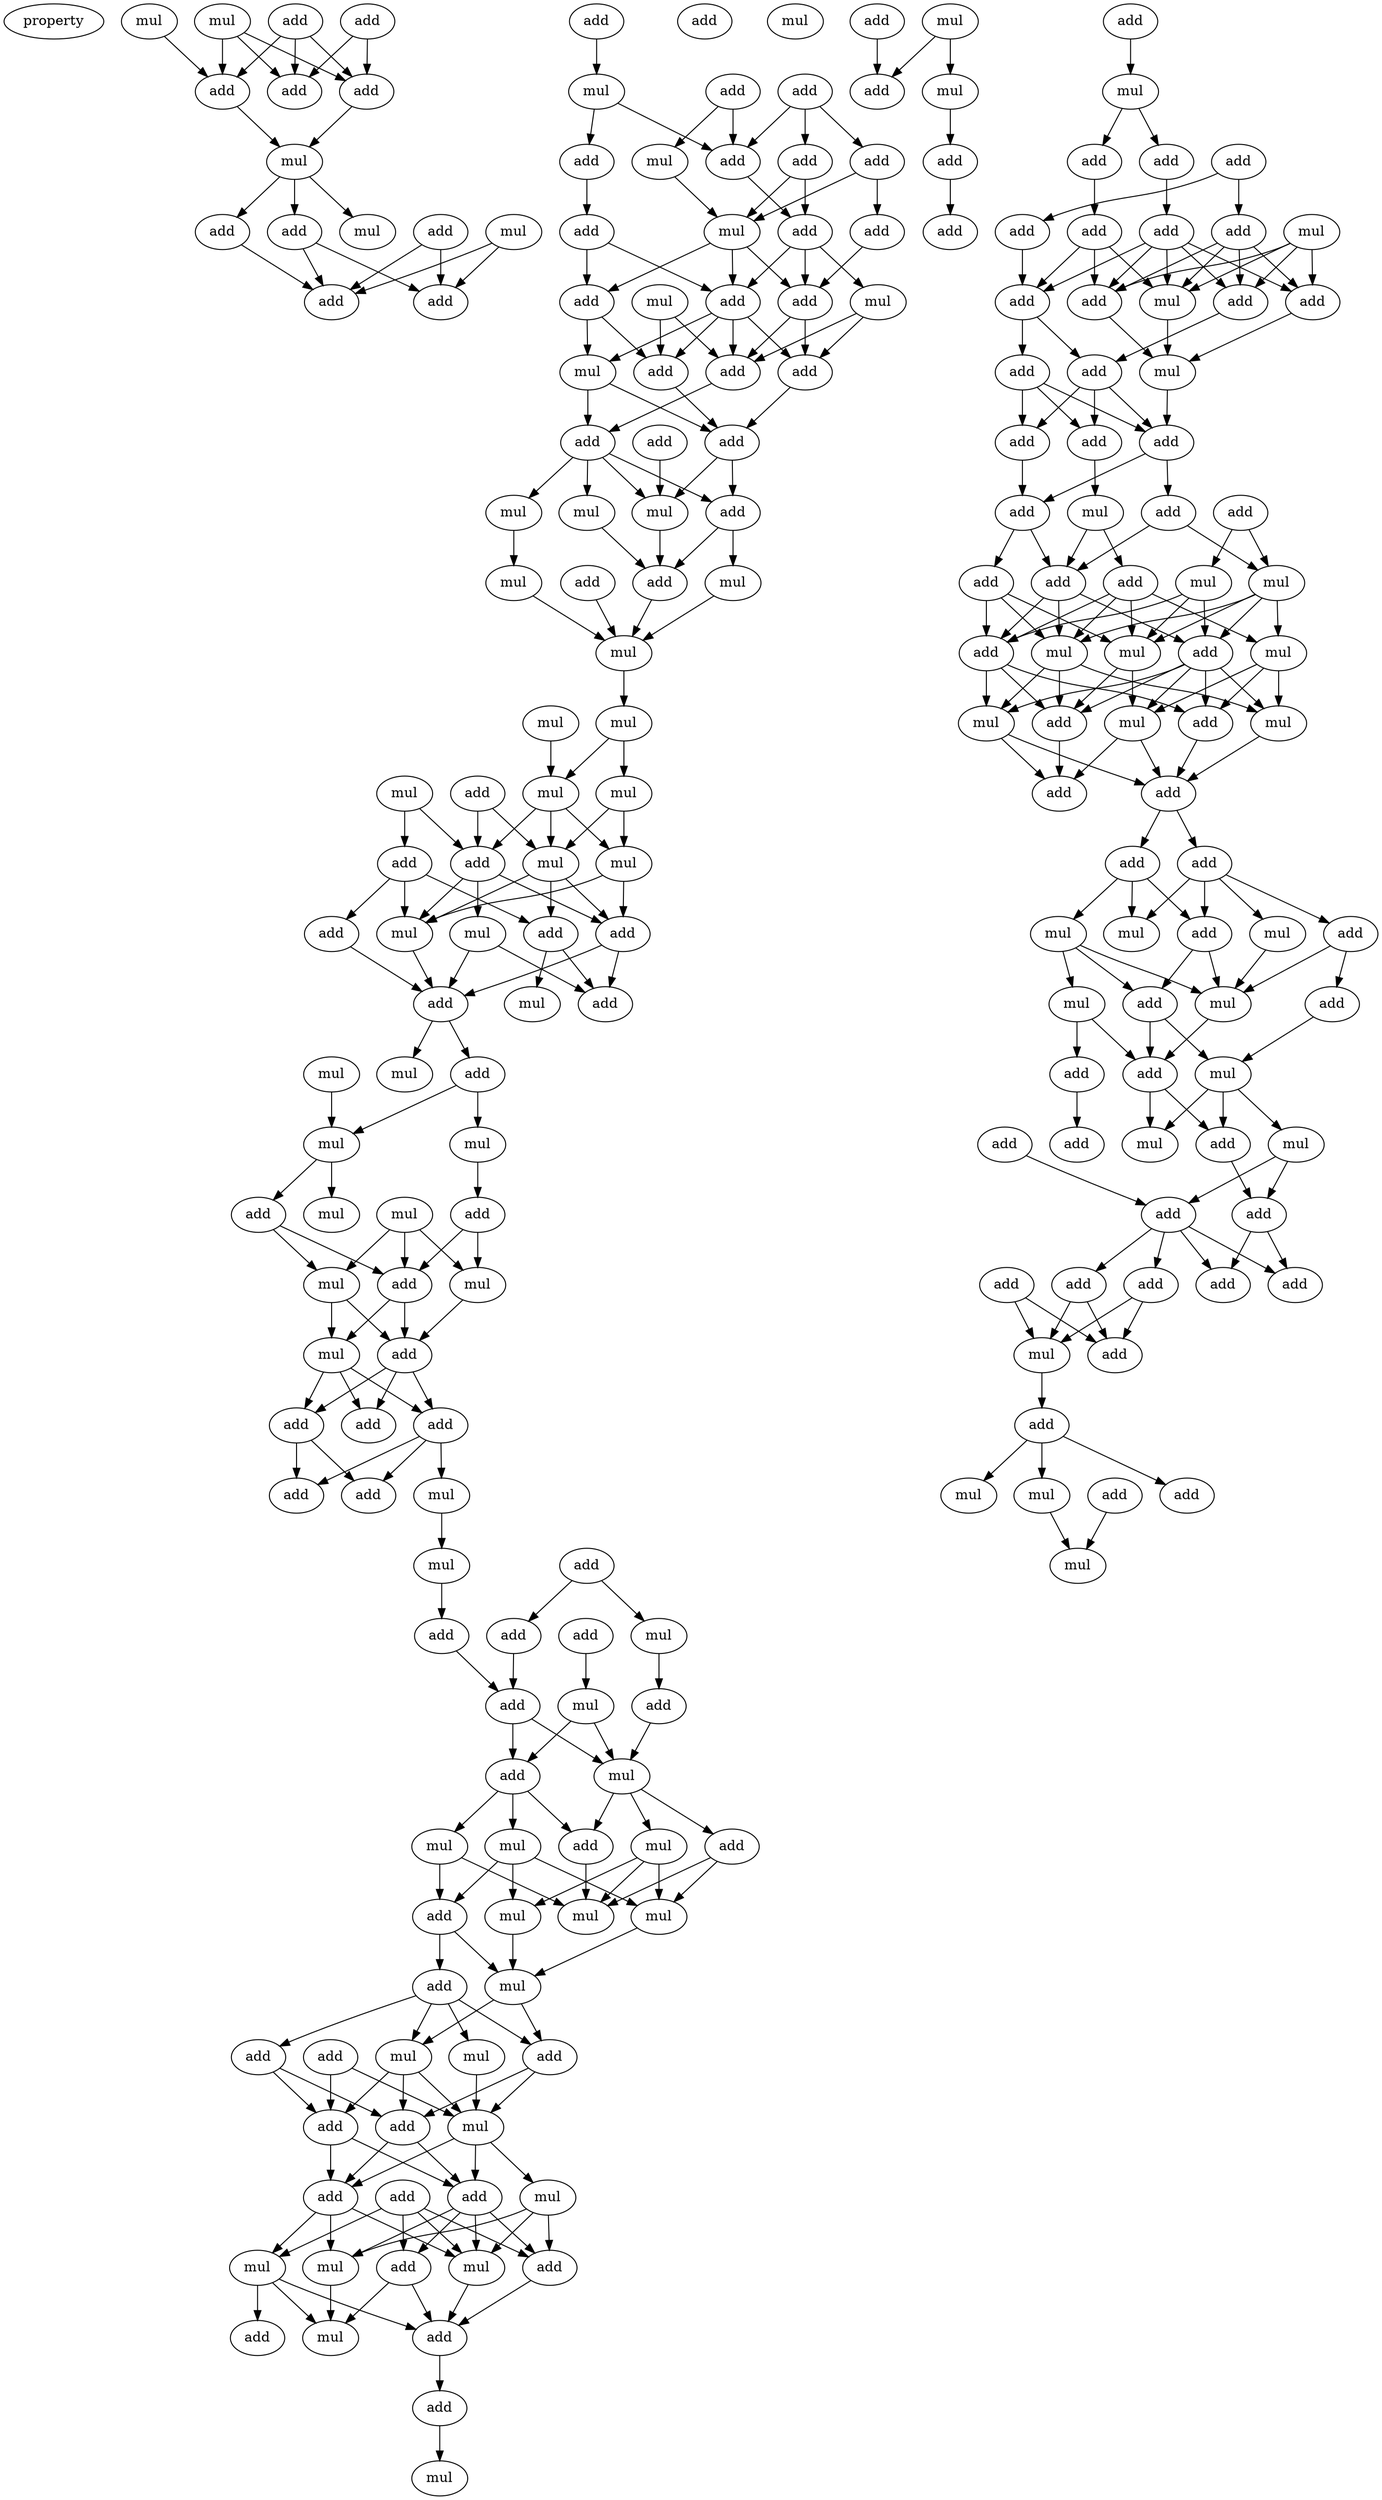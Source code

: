 digraph {
    node [fontcolor=black]
    property [mul=2,lf=1.1]
    0 [ label = mul ];
    1 [ label = mul ];
    2 [ label = add ];
    3 [ label = add ];
    4 [ label = add ];
    5 [ label = add ];
    6 [ label = add ];
    7 [ label = mul ];
    8 [ label = add ];
    9 [ label = add ];
    10 [ label = mul ];
    11 [ label = add ];
    12 [ label = mul ];
    13 [ label = add ];
    14 [ label = add ];
    15 [ label = add ];
    16 [ label = add ];
    17 [ label = add ];
    18 [ label = mul ];
    19 [ label = add ];
    20 [ label = mul ];
    21 [ label = add ];
    22 [ label = add ];
    23 [ label = add ];
    24 [ label = add ];
    25 [ label = add ];
    26 [ label = add ];
    27 [ label = mul ];
    28 [ label = add ];
    29 [ label = mul ];
    30 [ label = add ];
    31 [ label = add ];
    32 [ label = mul ];
    33 [ label = add ];
    34 [ label = add ];
    35 [ label = mul ];
    36 [ label = add ];
    37 [ label = add ];
    38 [ label = add ];
    39 [ label = add ];
    40 [ label = add ];
    41 [ label = mul ];
    42 [ label = mul ];
    43 [ label = mul ];
    44 [ label = add ];
    45 [ label = add ];
    46 [ label = mul ];
    47 [ label = mul ];
    48 [ label = mul ];
    49 [ label = mul ];
    50 [ label = mul ];
    51 [ label = mul ];
    52 [ label = mul ];
    53 [ label = mul ];
    54 [ label = add ];
    55 [ label = mul ];
    56 [ label = add ];
    57 [ label = mul ];
    58 [ label = add ];
    59 [ label = mul ];
    60 [ label = add ];
    61 [ label = add ];
    62 [ label = add ];
    63 [ label = mul ];
    64 [ label = add ];
    65 [ label = mul ];
    66 [ label = add ];
    67 [ label = add ];
    68 [ label = mul ];
    69 [ label = mul ];
    70 [ label = mul ];
    71 [ label = mul ];
    72 [ label = add ];
    73 [ label = mul ];
    74 [ label = add ];
    75 [ label = mul ];
    76 [ label = add ];
    77 [ label = mul ];
    78 [ label = mul ];
    79 [ label = add ];
    80 [ label = mul ];
    81 [ label = add ];
    82 [ label = add ];
    83 [ label = add ];
    84 [ label = add ];
    85 [ label = add ];
    86 [ label = mul ];
    87 [ label = mul ];
    88 [ label = add ];
    89 [ label = add ];
    90 [ label = add ];
    91 [ label = mul ];
    92 [ label = add ];
    93 [ label = add ];
    94 [ label = add ];
    95 [ label = mul ];
    96 [ label = add ];
    97 [ label = mul ];
    98 [ label = mul ];
    99 [ label = add ];
    100 [ label = mul ];
    101 [ label = add ];
    102 [ label = mul ];
    103 [ label = mul ];
    104 [ label = add ];
    105 [ label = mul ];
    106 [ label = mul ];
    107 [ label = add ];
    108 [ label = mul ];
    109 [ label = add ];
    110 [ label = mul ];
    111 [ label = add ];
    112 [ label = mul ];
    113 [ label = add ];
    114 [ label = add ];
    115 [ label = mul ];
    116 [ label = add ];
    117 [ label = mul ];
    118 [ label = add ];
    119 [ label = add ];
    120 [ label = add ];
    121 [ label = mul ];
    122 [ label = mul ];
    123 [ label = add ];
    124 [ label = add ];
    125 [ label = mul ];
    126 [ label = add ];
    127 [ label = mul ];
    128 [ label = add ];
    129 [ label = add ];
    130 [ label = add ];
    131 [ label = mul ];
    132 [ label = mul ];
    133 [ label = add ];
    134 [ label = mul ];
    135 [ label = mul ];
    136 [ label = add ];
    137 [ label = add ];
    138 [ label = add ];
    139 [ label = mul ];
    140 [ label = add ];
    141 [ label = add ];
    142 [ label = add ];
    143 [ label = add ];
    144 [ label = add ];
    145 [ label = add ];
    146 [ label = mul ];
    147 [ label = add ];
    148 [ label = add ];
    149 [ label = add ];
    150 [ label = add ];
    151 [ label = add ];
    152 [ label = mul ];
    153 [ label = add ];
    154 [ label = add ];
    155 [ label = add ];
    156 [ label = mul ];
    157 [ label = add ];
    158 [ label = add ];
    159 [ label = add ];
    160 [ label = add ];
    161 [ label = add ];
    162 [ label = add ];
    163 [ label = mul ];
    164 [ label = add ];
    165 [ label = add ];
    166 [ label = mul ];
    167 [ label = add ];
    168 [ label = mul ];
    169 [ label = mul ];
    170 [ label = mul ];
    171 [ label = mul ];
    172 [ label = add ];
    173 [ label = add ];
    174 [ label = add ];
    175 [ label = mul ];
    176 [ label = add ];
    177 [ label = mul ];
    178 [ label = mul ];
    179 [ label = add ];
    180 [ label = add ];
    181 [ label = add ];
    182 [ label = add ];
    183 [ label = add ];
    184 [ label = mul ];
    185 [ label = mul ];
    186 [ label = mul ];
    187 [ label = add ];
    188 [ label = mul ];
    189 [ label = add ];
    190 [ label = mul ];
    191 [ label = add ];
    192 [ label = add ];
    193 [ label = add ];
    194 [ label = mul ];
    195 [ label = add ];
    196 [ label = add ];
    197 [ label = add ];
    198 [ label = mul ];
    199 [ label = mul ];
    200 [ label = add ];
    201 [ label = add ];
    202 [ label = add ];
    203 [ label = add ];
    204 [ label = add ];
    205 [ label = add ];
    206 [ label = add ];
    207 [ label = mul ];
    208 [ label = add ];
    209 [ label = add ];
    210 [ label = mul ];
    211 [ label = mul ];
    212 [ label = add ];
    213 [ label = add ];
    214 [ label = mul ];
    0 -> 4 [ name = 0 ];
    0 -> 5 [ name = 1 ];
    0 -> 6 [ name = 2 ];
    1 -> 4 [ name = 3 ];
    2 -> 5 [ name = 4 ];
    2 -> 6 [ name = 5 ];
    3 -> 4 [ name = 6 ];
    3 -> 5 [ name = 7 ];
    3 -> 6 [ name = 8 ];
    4 -> 7 [ name = 9 ];
    6 -> 7 [ name = 10 ];
    7 -> 8 [ name = 11 ];
    7 -> 9 [ name = 12 ];
    7 -> 10 [ name = 13 ];
    8 -> 13 [ name = 14 ];
    8 -> 14 [ name = 15 ];
    9 -> 13 [ name = 16 ];
    11 -> 13 [ name = 17 ];
    11 -> 14 [ name = 18 ];
    12 -> 13 [ name = 19 ];
    12 -> 14 [ name = 20 ];
    15 -> 18 [ name = 21 ];
    16 -> 21 [ name = 22 ];
    16 -> 22 [ name = 23 ];
    16 -> 23 [ name = 24 ];
    17 -> 20 [ name = 25 ];
    17 -> 22 [ name = 26 ];
    18 -> 19 [ name = 27 ];
    18 -> 22 [ name = 28 ];
    19 -> 24 [ name = 29 ];
    20 -> 27 [ name = 30 ];
    21 -> 26 [ name = 31 ];
    21 -> 27 [ name = 32 ];
    22 -> 26 [ name = 33 ];
    23 -> 25 [ name = 34 ];
    23 -> 27 [ name = 35 ];
    24 -> 28 [ name = 36 ];
    24 -> 31 [ name = 37 ];
    25 -> 30 [ name = 38 ];
    26 -> 28 [ name = 39 ];
    26 -> 30 [ name = 40 ];
    26 -> 32 [ name = 41 ];
    27 -> 28 [ name = 42 ];
    27 -> 30 [ name = 43 ];
    27 -> 31 [ name = 44 ];
    28 -> 33 [ name = 45 ];
    28 -> 34 [ name = 46 ];
    28 -> 35 [ name = 47 ];
    28 -> 36 [ name = 48 ];
    29 -> 34 [ name = 49 ];
    29 -> 36 [ name = 50 ];
    30 -> 33 [ name = 51 ];
    30 -> 36 [ name = 52 ];
    31 -> 34 [ name = 53 ];
    31 -> 35 [ name = 54 ];
    32 -> 33 [ name = 55 ];
    32 -> 36 [ name = 56 ];
    33 -> 38 [ name = 57 ];
    34 -> 38 [ name = 58 ];
    35 -> 37 [ name = 59 ];
    35 -> 38 [ name = 60 ];
    36 -> 37 [ name = 61 ];
    37 -> 40 [ name = 62 ];
    37 -> 41 [ name = 63 ];
    37 -> 42 [ name = 64 ];
    37 -> 43 [ name = 65 ];
    38 -> 40 [ name = 66 ];
    38 -> 43 [ name = 67 ];
    39 -> 43 [ name = 68 ];
    40 -> 44 [ name = 69 ];
    40 -> 47 [ name = 70 ];
    41 -> 44 [ name = 71 ];
    42 -> 46 [ name = 72 ];
    43 -> 44 [ name = 73 ];
    44 -> 48 [ name = 74 ];
    45 -> 48 [ name = 75 ];
    46 -> 48 [ name = 76 ];
    47 -> 48 [ name = 77 ];
    48 -> 50 [ name = 78 ];
    49 -> 51 [ name = 79 ];
    50 -> 51 [ name = 80 ];
    50 -> 52 [ name = 81 ];
    51 -> 55 [ name = 82 ];
    51 -> 57 [ name = 83 ];
    51 -> 58 [ name = 84 ];
    52 -> 55 [ name = 85 ];
    52 -> 57 [ name = 86 ];
    53 -> 56 [ name = 87 ];
    53 -> 58 [ name = 88 ];
    54 -> 57 [ name = 89 ];
    54 -> 58 [ name = 90 ];
    55 -> 59 [ name = 91 ];
    55 -> 60 [ name = 92 ];
    56 -> 59 [ name = 93 ];
    56 -> 61 [ name = 94 ];
    56 -> 62 [ name = 95 ];
    57 -> 59 [ name = 96 ];
    57 -> 60 [ name = 97 ];
    57 -> 61 [ name = 98 ];
    58 -> 59 [ name = 99 ];
    58 -> 60 [ name = 100 ];
    58 -> 63 [ name = 101 ];
    59 -> 64 [ name = 102 ];
    60 -> 64 [ name = 103 ];
    60 -> 66 [ name = 104 ];
    61 -> 65 [ name = 105 ];
    61 -> 66 [ name = 106 ];
    62 -> 64 [ name = 107 ];
    63 -> 64 [ name = 108 ];
    63 -> 66 [ name = 109 ];
    64 -> 67 [ name = 110 ];
    64 -> 69 [ name = 111 ];
    67 -> 70 [ name = 112 ];
    67 -> 71 [ name = 113 ];
    68 -> 70 [ name = 114 ];
    70 -> 73 [ name = 115 ];
    70 -> 74 [ name = 116 ];
    71 -> 72 [ name = 117 ];
    72 -> 76 [ name = 118 ];
    72 -> 77 [ name = 119 ];
    74 -> 76 [ name = 120 ];
    74 -> 78 [ name = 121 ];
    75 -> 76 [ name = 122 ];
    75 -> 77 [ name = 123 ];
    75 -> 78 [ name = 124 ];
    76 -> 79 [ name = 125 ];
    76 -> 80 [ name = 126 ];
    77 -> 79 [ name = 127 ];
    78 -> 79 [ name = 128 ];
    78 -> 80 [ name = 129 ];
    79 -> 81 [ name = 130 ];
    79 -> 82 [ name = 131 ];
    79 -> 83 [ name = 132 ];
    80 -> 81 [ name = 133 ];
    80 -> 82 [ name = 134 ];
    80 -> 83 [ name = 135 ];
    81 -> 84 [ name = 136 ];
    81 -> 85 [ name = 137 ];
    83 -> 84 [ name = 138 ];
    83 -> 85 [ name = 139 ];
    83 -> 86 [ name = 140 ];
    86 -> 87 [ name = 141 ];
    87 -> 92 [ name = 142 ];
    88 -> 89 [ name = 143 ];
    88 -> 91 [ name = 144 ];
    89 -> 94 [ name = 145 ];
    90 -> 95 [ name = 146 ];
    91 -> 93 [ name = 147 ];
    92 -> 94 [ name = 148 ];
    93 -> 97 [ name = 149 ];
    94 -> 96 [ name = 150 ];
    94 -> 97 [ name = 151 ];
    95 -> 96 [ name = 152 ];
    95 -> 97 [ name = 153 ];
    96 -> 99 [ name = 154 ];
    96 -> 100 [ name = 155 ];
    96 -> 102 [ name = 156 ];
    97 -> 98 [ name = 157 ];
    97 -> 99 [ name = 158 ];
    97 -> 101 [ name = 159 ];
    98 -> 103 [ name = 160 ];
    98 -> 105 [ name = 161 ];
    98 -> 106 [ name = 162 ];
    99 -> 103 [ name = 163 ];
    100 -> 104 [ name = 164 ];
    100 -> 105 [ name = 165 ];
    100 -> 106 [ name = 166 ];
    101 -> 103 [ name = 167 ];
    101 -> 106 [ name = 168 ];
    102 -> 103 [ name = 169 ];
    102 -> 104 [ name = 170 ];
    104 -> 107 [ name = 171 ];
    104 -> 108 [ name = 172 ];
    105 -> 108 [ name = 173 ];
    106 -> 108 [ name = 174 ];
    107 -> 110 [ name = 175 ];
    107 -> 111 [ name = 176 ];
    107 -> 112 [ name = 177 ];
    107 -> 113 [ name = 178 ];
    108 -> 110 [ name = 179 ];
    108 -> 111 [ name = 180 ];
    109 -> 114 [ name = 181 ];
    109 -> 115 [ name = 182 ];
    110 -> 114 [ name = 183 ];
    110 -> 115 [ name = 184 ];
    110 -> 116 [ name = 185 ];
    111 -> 115 [ name = 186 ];
    111 -> 116 [ name = 187 ];
    112 -> 115 [ name = 188 ];
    113 -> 114 [ name = 189 ];
    113 -> 116 [ name = 190 ];
    114 -> 118 [ name = 191 ];
    114 -> 120 [ name = 192 ];
    115 -> 117 [ name = 193 ];
    115 -> 118 [ name = 194 ];
    115 -> 120 [ name = 195 ];
    116 -> 118 [ name = 196 ];
    116 -> 120 [ name = 197 ];
    117 -> 122 [ name = 198 ];
    117 -> 123 [ name = 199 ];
    117 -> 125 [ name = 200 ];
    118 -> 122 [ name = 201 ];
    118 -> 123 [ name = 202 ];
    118 -> 124 [ name = 203 ];
    118 -> 125 [ name = 204 ];
    119 -> 121 [ name = 205 ];
    119 -> 122 [ name = 206 ];
    119 -> 123 [ name = 207 ];
    119 -> 124 [ name = 208 ];
    120 -> 121 [ name = 209 ];
    120 -> 122 [ name = 210 ];
    120 -> 125 [ name = 211 ];
    121 -> 126 [ name = 212 ];
    121 -> 127 [ name = 213 ];
    121 -> 128 [ name = 214 ];
    122 -> 126 [ name = 215 ];
    123 -> 126 [ name = 216 ];
    124 -> 126 [ name = 217 ];
    124 -> 127 [ name = 218 ];
    125 -> 127 [ name = 219 ];
    126 -> 129 [ name = 220 ];
    129 -> 132 [ name = 221 ];
    133 -> 136 [ name = 222 ];
    134 -> 135 [ name = 223 ];
    134 -> 136 [ name = 224 ];
    135 -> 138 [ name = 225 ];
    137 -> 139 [ name = 226 ];
    138 -> 140 [ name = 227 ];
    139 -> 142 [ name = 228 ];
    139 -> 143 [ name = 229 ];
    141 -> 145 [ name = 230 ];
    141 -> 148 [ name = 231 ];
    142 -> 147 [ name = 232 ];
    143 -> 144 [ name = 233 ];
    144 -> 150 [ name = 234 ];
    144 -> 152 [ name = 235 ];
    144 -> 153 [ name = 236 ];
    145 -> 150 [ name = 237 ];
    146 -> 149 [ name = 238 ];
    146 -> 151 [ name = 239 ];
    146 -> 152 [ name = 240 ];
    146 -> 153 [ name = 241 ];
    147 -> 149 [ name = 242 ];
    147 -> 150 [ name = 243 ];
    147 -> 151 [ name = 244 ];
    147 -> 152 [ name = 245 ];
    147 -> 153 [ name = 246 ];
    148 -> 149 [ name = 247 ];
    148 -> 151 [ name = 248 ];
    148 -> 152 [ name = 249 ];
    148 -> 153 [ name = 250 ];
    149 -> 155 [ name = 251 ];
    150 -> 154 [ name = 252 ];
    150 -> 155 [ name = 253 ];
    151 -> 156 [ name = 254 ];
    152 -> 156 [ name = 255 ];
    153 -> 156 [ name = 256 ];
    154 -> 157 [ name = 257 ];
    154 -> 158 [ name = 258 ];
    154 -> 159 [ name = 259 ];
    155 -> 157 [ name = 260 ];
    155 -> 158 [ name = 261 ];
    155 -> 159 [ name = 262 ];
    156 -> 159 [ name = 263 ];
    157 -> 163 [ name = 264 ];
    158 -> 160 [ name = 265 ];
    159 -> 160 [ name = 266 ];
    159 -> 161 [ name = 267 ];
    160 -> 164 [ name = 268 ];
    160 -> 167 [ name = 269 ];
    161 -> 164 [ name = 270 ];
    161 -> 168 [ name = 271 ];
    162 -> 166 [ name = 272 ];
    162 -> 168 [ name = 273 ];
    163 -> 164 [ name = 274 ];
    163 -> 165 [ name = 275 ];
    164 -> 170 [ name = 276 ];
    164 -> 172 [ name = 277 ];
    164 -> 173 [ name = 278 ];
    165 -> 169 [ name = 279 ];
    165 -> 170 [ name = 280 ];
    165 -> 171 [ name = 281 ];
    165 -> 173 [ name = 282 ];
    166 -> 169 [ name = 283 ];
    166 -> 172 [ name = 284 ];
    166 -> 173 [ name = 285 ];
    167 -> 169 [ name = 286 ];
    167 -> 170 [ name = 287 ];
    167 -> 173 [ name = 288 ];
    168 -> 169 [ name = 289 ];
    168 -> 170 [ name = 290 ];
    168 -> 171 [ name = 291 ];
    168 -> 172 [ name = 292 ];
    169 -> 174 [ name = 293 ];
    169 -> 178 [ name = 294 ];
    170 -> 174 [ name = 295 ];
    170 -> 175 [ name = 296 ];
    170 -> 177 [ name = 297 ];
    171 -> 176 [ name = 298 ];
    171 -> 177 [ name = 299 ];
    171 -> 178 [ name = 300 ];
    172 -> 174 [ name = 301 ];
    172 -> 175 [ name = 302 ];
    172 -> 176 [ name = 303 ];
    172 -> 177 [ name = 304 ];
    172 -> 178 [ name = 305 ];
    173 -> 174 [ name = 306 ];
    173 -> 175 [ name = 307 ];
    173 -> 176 [ name = 308 ];
    174 -> 179 [ name = 309 ];
    175 -> 179 [ name = 310 ];
    175 -> 180 [ name = 311 ];
    176 -> 180 [ name = 312 ];
    177 -> 180 [ name = 313 ];
    178 -> 179 [ name = 314 ];
    178 -> 180 [ name = 315 ];
    180 -> 181 [ name = 316 ];
    180 -> 182 [ name = 317 ];
    181 -> 183 [ name = 318 ];
    181 -> 184 [ name = 319 ];
    181 -> 186 [ name = 320 ];
    182 -> 183 [ name = 321 ];
    182 -> 184 [ name = 322 ];
    182 -> 185 [ name = 323 ];
    182 -> 187 [ name = 324 ];
    183 -> 189 [ name = 325 ];
    183 -> 190 [ name = 326 ];
    185 -> 190 [ name = 327 ];
    186 -> 188 [ name = 328 ];
    186 -> 189 [ name = 329 ];
    186 -> 190 [ name = 330 ];
    187 -> 190 [ name = 331 ];
    187 -> 191 [ name = 332 ];
    188 -> 192 [ name = 333 ];
    188 -> 193 [ name = 334 ];
    189 -> 193 [ name = 335 ];
    189 -> 194 [ name = 336 ];
    190 -> 193 [ name = 337 ];
    191 -> 194 [ name = 338 ];
    192 -> 196 [ name = 339 ];
    193 -> 195 [ name = 340 ];
    193 -> 199 [ name = 341 ];
    194 -> 195 [ name = 342 ];
    194 -> 198 [ name = 343 ];
    194 -> 199 [ name = 344 ];
    195 -> 201 [ name = 345 ];
    197 -> 200 [ name = 346 ];
    198 -> 200 [ name = 347 ];
    198 -> 201 [ name = 348 ];
    200 -> 202 [ name = 349 ];
    200 -> 203 [ name = 350 ];
    200 -> 204 [ name = 351 ];
    200 -> 205 [ name = 352 ];
    201 -> 204 [ name = 353 ];
    201 -> 205 [ name = 354 ];
    202 -> 207 [ name = 355 ];
    202 -> 208 [ name = 356 ];
    203 -> 207 [ name = 357 ];
    203 -> 208 [ name = 358 ];
    206 -> 207 [ name = 359 ];
    206 -> 208 [ name = 360 ];
    207 -> 209 [ name = 361 ];
    209 -> 210 [ name = 362 ];
    209 -> 211 [ name = 363 ];
    209 -> 213 [ name = 364 ];
    211 -> 214 [ name = 365 ];
    212 -> 214 [ name = 366 ];
}
